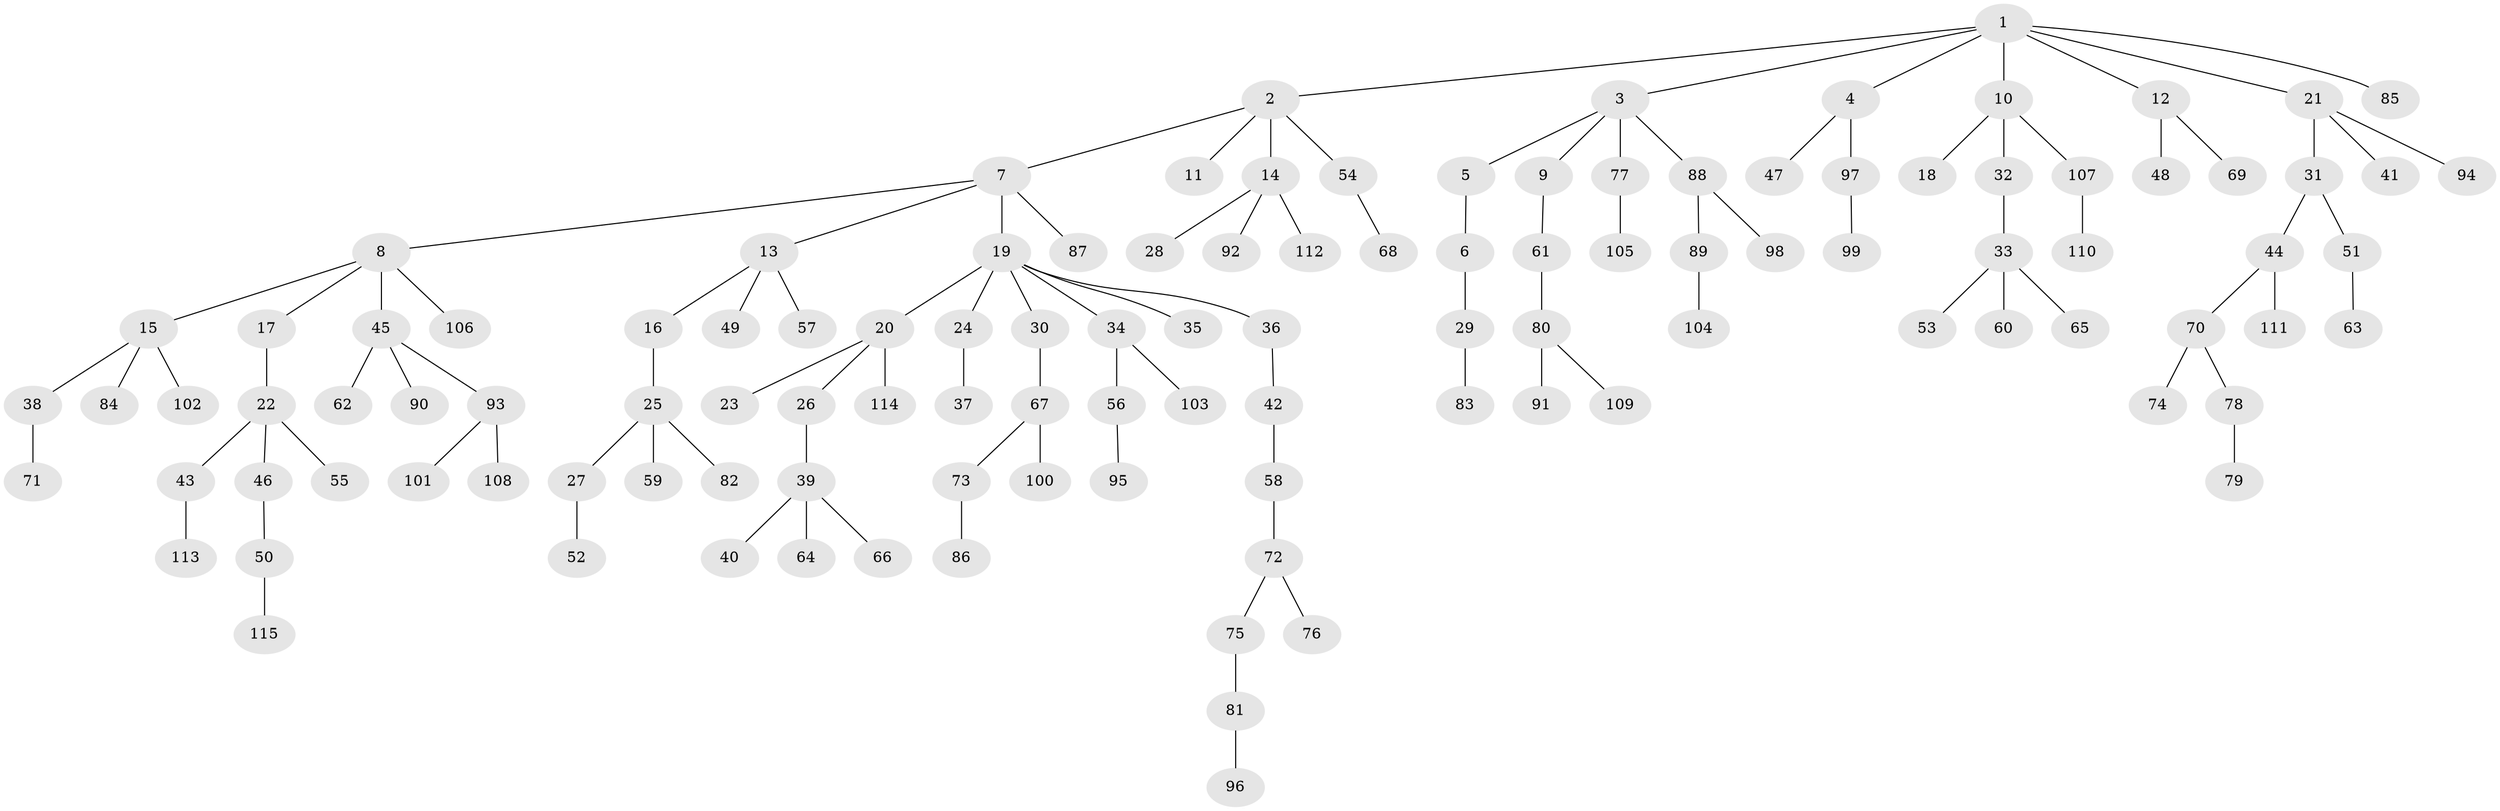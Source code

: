// Generated by graph-tools (version 1.1) at 2025/36/03/09/25 02:36:34]
// undirected, 115 vertices, 114 edges
graph export_dot {
graph [start="1"]
  node [color=gray90,style=filled];
  1;
  2;
  3;
  4;
  5;
  6;
  7;
  8;
  9;
  10;
  11;
  12;
  13;
  14;
  15;
  16;
  17;
  18;
  19;
  20;
  21;
  22;
  23;
  24;
  25;
  26;
  27;
  28;
  29;
  30;
  31;
  32;
  33;
  34;
  35;
  36;
  37;
  38;
  39;
  40;
  41;
  42;
  43;
  44;
  45;
  46;
  47;
  48;
  49;
  50;
  51;
  52;
  53;
  54;
  55;
  56;
  57;
  58;
  59;
  60;
  61;
  62;
  63;
  64;
  65;
  66;
  67;
  68;
  69;
  70;
  71;
  72;
  73;
  74;
  75;
  76;
  77;
  78;
  79;
  80;
  81;
  82;
  83;
  84;
  85;
  86;
  87;
  88;
  89;
  90;
  91;
  92;
  93;
  94;
  95;
  96;
  97;
  98;
  99;
  100;
  101;
  102;
  103;
  104;
  105;
  106;
  107;
  108;
  109;
  110;
  111;
  112;
  113;
  114;
  115;
  1 -- 2;
  1 -- 3;
  1 -- 4;
  1 -- 10;
  1 -- 12;
  1 -- 21;
  1 -- 85;
  2 -- 7;
  2 -- 11;
  2 -- 14;
  2 -- 54;
  3 -- 5;
  3 -- 9;
  3 -- 77;
  3 -- 88;
  4 -- 47;
  4 -- 97;
  5 -- 6;
  6 -- 29;
  7 -- 8;
  7 -- 13;
  7 -- 19;
  7 -- 87;
  8 -- 15;
  8 -- 17;
  8 -- 45;
  8 -- 106;
  9 -- 61;
  10 -- 18;
  10 -- 32;
  10 -- 107;
  12 -- 48;
  12 -- 69;
  13 -- 16;
  13 -- 49;
  13 -- 57;
  14 -- 28;
  14 -- 92;
  14 -- 112;
  15 -- 38;
  15 -- 84;
  15 -- 102;
  16 -- 25;
  17 -- 22;
  19 -- 20;
  19 -- 24;
  19 -- 30;
  19 -- 34;
  19 -- 35;
  19 -- 36;
  20 -- 23;
  20 -- 26;
  20 -- 114;
  21 -- 31;
  21 -- 41;
  21 -- 94;
  22 -- 43;
  22 -- 46;
  22 -- 55;
  24 -- 37;
  25 -- 27;
  25 -- 59;
  25 -- 82;
  26 -- 39;
  27 -- 52;
  29 -- 83;
  30 -- 67;
  31 -- 44;
  31 -- 51;
  32 -- 33;
  33 -- 53;
  33 -- 60;
  33 -- 65;
  34 -- 56;
  34 -- 103;
  36 -- 42;
  38 -- 71;
  39 -- 40;
  39 -- 64;
  39 -- 66;
  42 -- 58;
  43 -- 113;
  44 -- 70;
  44 -- 111;
  45 -- 62;
  45 -- 90;
  45 -- 93;
  46 -- 50;
  50 -- 115;
  51 -- 63;
  54 -- 68;
  56 -- 95;
  58 -- 72;
  61 -- 80;
  67 -- 73;
  67 -- 100;
  70 -- 74;
  70 -- 78;
  72 -- 75;
  72 -- 76;
  73 -- 86;
  75 -- 81;
  77 -- 105;
  78 -- 79;
  80 -- 91;
  80 -- 109;
  81 -- 96;
  88 -- 89;
  88 -- 98;
  89 -- 104;
  93 -- 101;
  93 -- 108;
  97 -- 99;
  107 -- 110;
}
